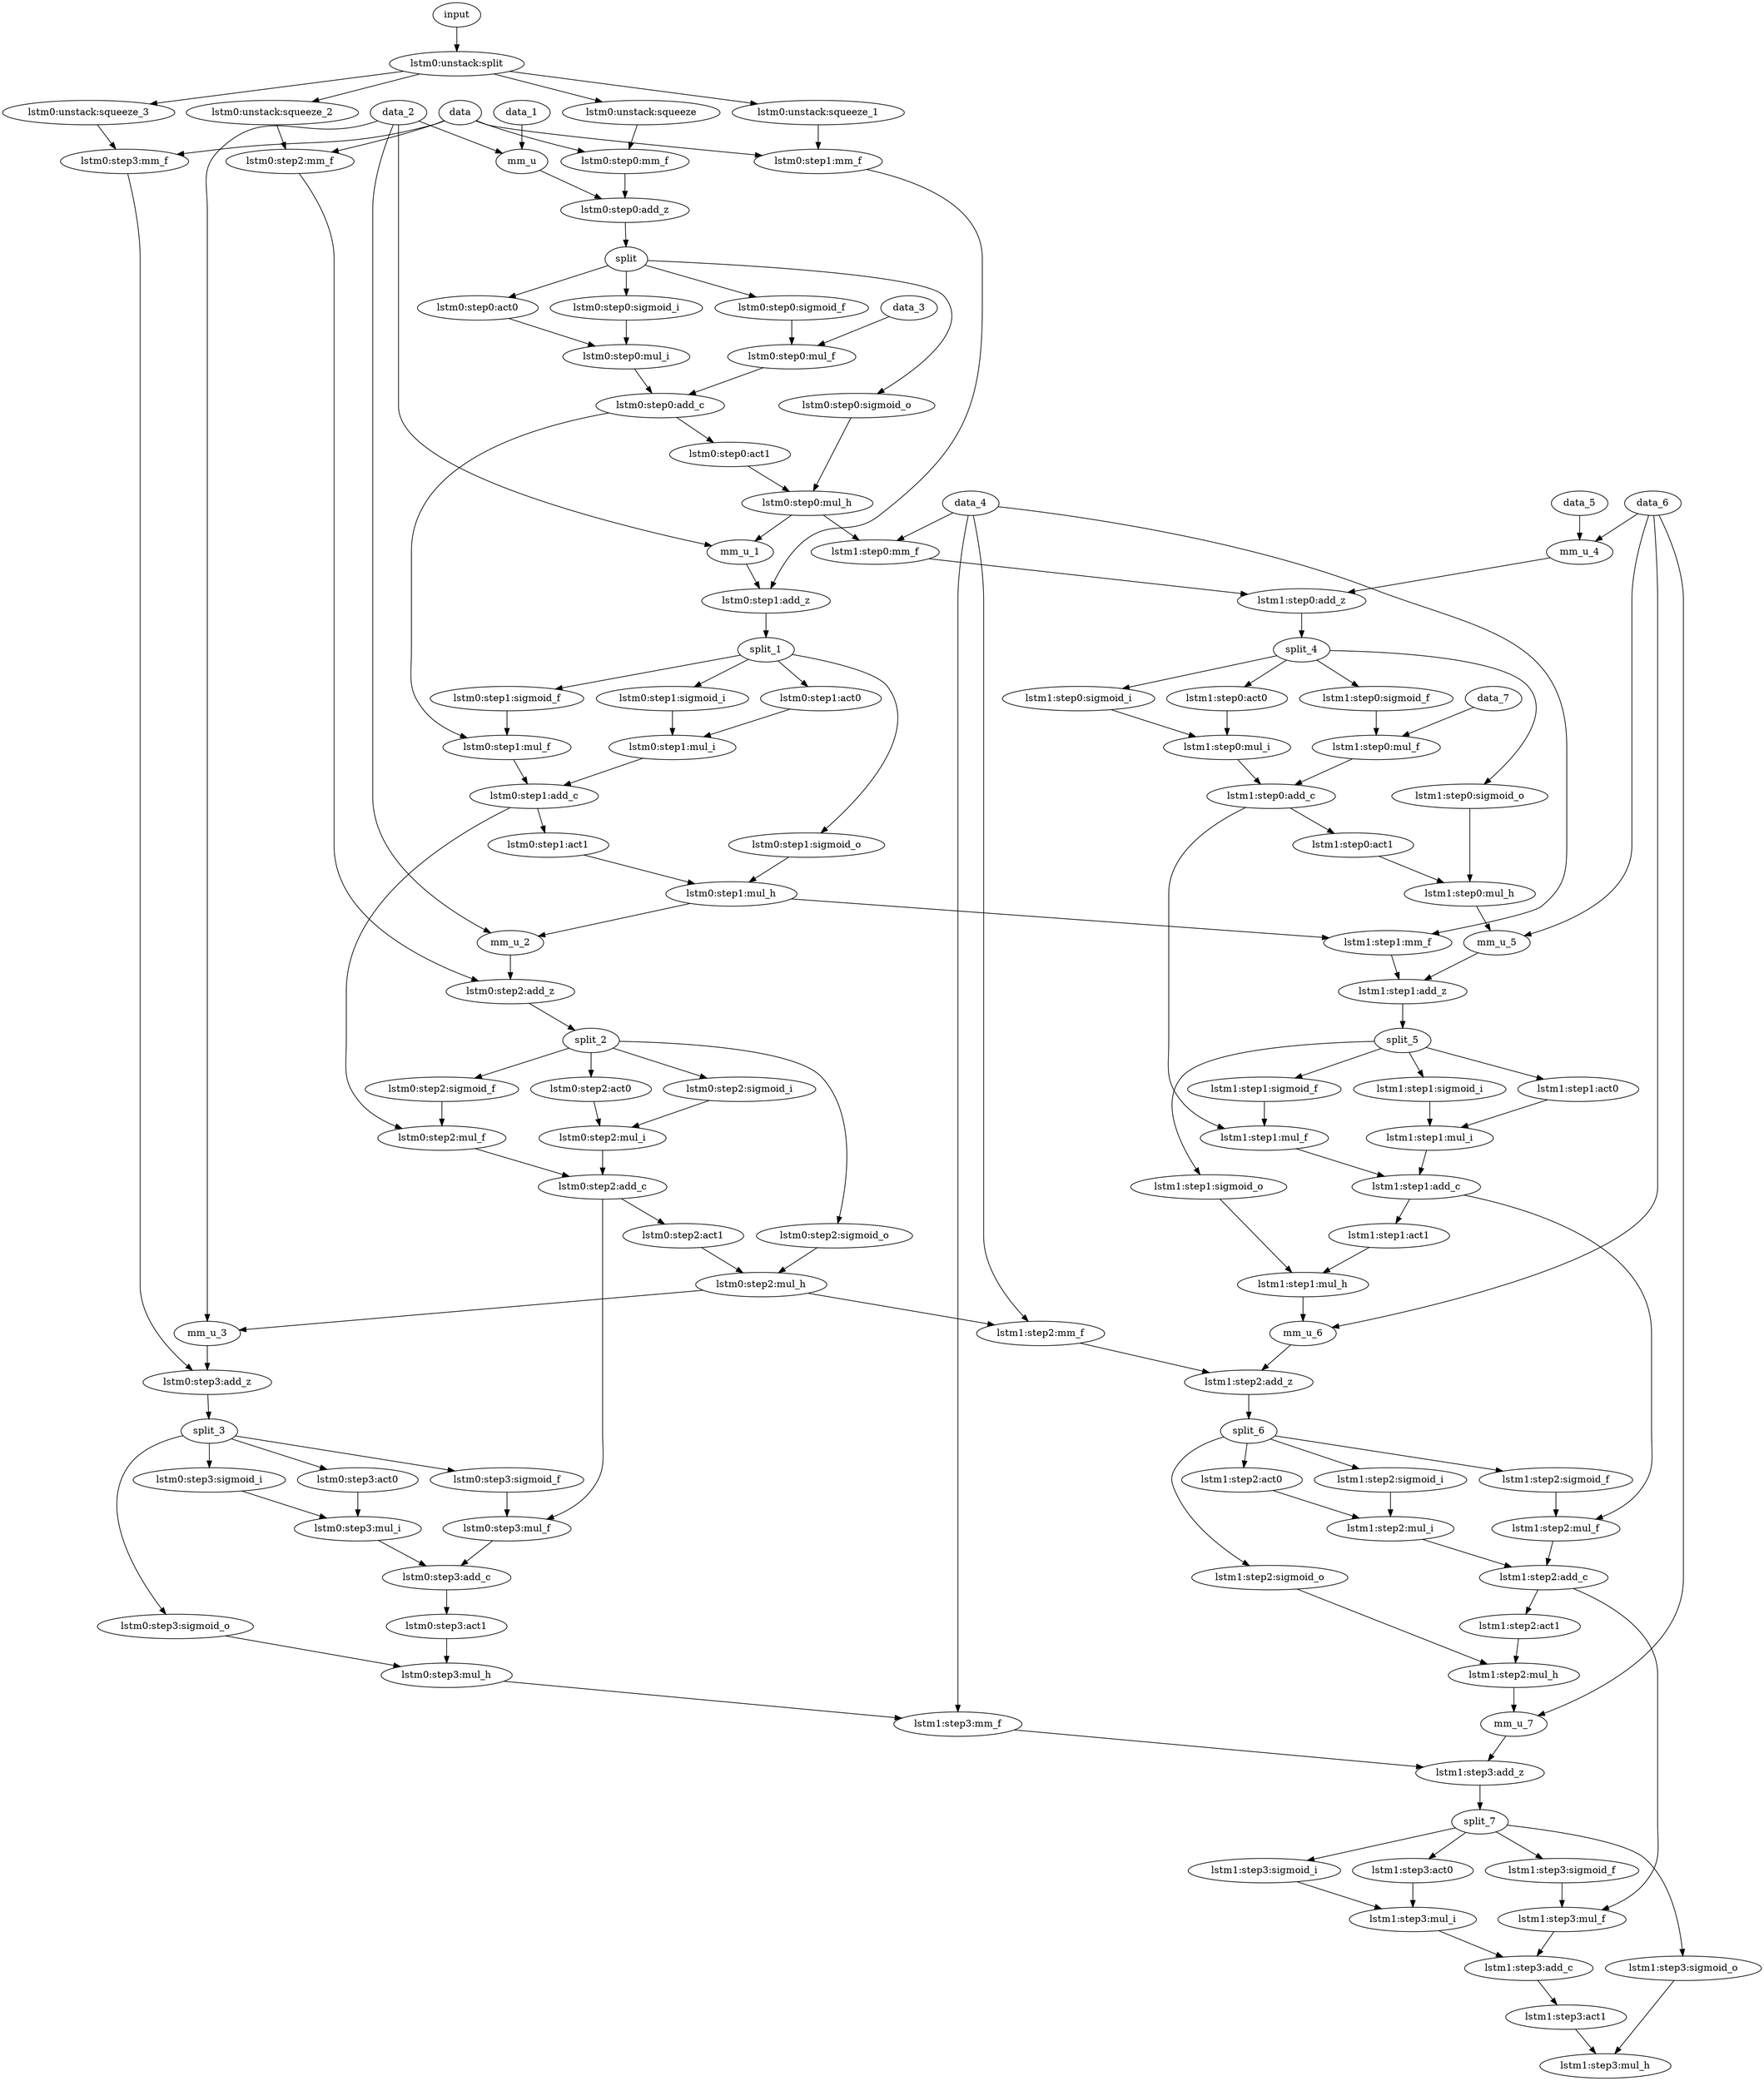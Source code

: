 digraph G {
0[label="input"];
1[label="lstm0:unstack:split"];
2[label="lstm0:unstack:squeeze"];
3[label="lstm0:unstack:squeeze_1"];
4[label="lstm0:unstack:squeeze_2"];
5[label="lstm0:unstack:squeeze_3"];
6[label="data"];
7[label="lstm0:step0:mm_f"];
8[label="data_1"];
9[label="data_2"];
10[label="mm_u"];
11[label="lstm0:step0:add_z"];
12[label="split"];
13[label="lstm0:step0:sigmoid_i"];
14[label="lstm0:step0:sigmoid_f"];
15[label="data_3"];
16[label="lstm0:step0:mul_f"];
17[label="lstm0:step0:act0"];
18[label="lstm0:step0:mul_i"];
19[label="lstm0:step0:add_c"];
20[label="lstm0:step0:sigmoid_o"];
21[label="lstm0:step0:act1"];
22[label="lstm0:step0:mul_h"];
23[label="lstm0:step1:mm_f"];
24[label="mm_u_1"];
25[label="lstm0:step1:add_z"];
26[label="split_1"];
27[label="lstm0:step1:sigmoid_i"];
28[label="lstm0:step1:sigmoid_f"];
29[label="lstm0:step1:mul_f"];
30[label="lstm0:step1:act0"];
31[label="lstm0:step1:mul_i"];
32[label="lstm0:step1:add_c"];
33[label="lstm0:step1:sigmoid_o"];
34[label="lstm0:step1:act1"];
35[label="lstm0:step1:mul_h"];
36[label="lstm0:step2:mm_f"];
37[label="mm_u_2"];
38[label="lstm0:step2:add_z"];
39[label="split_2"];
40[label="lstm0:step2:sigmoid_i"];
41[label="lstm0:step2:sigmoid_f"];
42[label="lstm0:step2:mul_f"];
43[label="lstm0:step2:act0"];
44[label="lstm0:step2:mul_i"];
45[label="lstm0:step2:add_c"];
46[label="lstm0:step2:sigmoid_o"];
47[label="lstm0:step2:act1"];
48[label="lstm0:step2:mul_h"];
49[label="lstm0:step3:mm_f"];
50[label="mm_u_3"];
51[label="lstm0:step3:add_z"];
52[label="split_3"];
53[label="lstm0:step3:sigmoid_i"];
54[label="lstm0:step3:sigmoid_f"];
55[label="lstm0:step3:mul_f"];
56[label="lstm0:step3:act0"];
57[label="lstm0:step3:mul_i"];
58[label="lstm0:step3:add_c"];
59[label="lstm0:step3:sigmoid_o"];
60[label="lstm0:step3:act1"];
61[label="lstm0:step3:mul_h"];
62[label="data_4"];
63[label="lstm1:step0:mm_f"];
64[label="data_5"];
65[label="data_6"];
66[label="mm_u_4"];
67[label="lstm1:step0:add_z"];
68[label="split_4"];
69[label="lstm1:step0:sigmoid_i"];
70[label="lstm1:step0:sigmoid_f"];
71[label="data_7"];
72[label="lstm1:step0:mul_f"];
73[label="lstm1:step0:act0"];
74[label="lstm1:step0:mul_i"];
75[label="lstm1:step0:add_c"];
76[label="lstm1:step0:sigmoid_o"];
77[label="lstm1:step0:act1"];
78[label="lstm1:step0:mul_h"];
79[label="lstm1:step1:mm_f"];
80[label="mm_u_5"];
81[label="lstm1:step1:add_z"];
82[label="split_5"];
83[label="lstm1:step1:sigmoid_i"];
84[label="lstm1:step1:sigmoid_f"];
85[label="lstm1:step1:mul_f"];
86[label="lstm1:step1:act0"];
87[label="lstm1:step1:mul_i"];
88[label="lstm1:step1:add_c"];
89[label="lstm1:step1:sigmoid_o"];
90[label="lstm1:step1:act1"];
91[label="lstm1:step1:mul_h"];
92[label="lstm1:step2:mm_f"];
93[label="mm_u_6"];
94[label="lstm1:step2:add_z"];
95[label="split_6"];
96[label="lstm1:step2:sigmoid_i"];
97[label="lstm1:step2:sigmoid_f"];
98[label="lstm1:step2:mul_f"];
99[label="lstm1:step2:act0"];
100[label="lstm1:step2:mul_i"];
101[label="lstm1:step2:add_c"];
102[label="lstm1:step2:sigmoid_o"];
103[label="lstm1:step2:act1"];
104[label="lstm1:step2:mul_h"];
105[label="lstm1:step3:mm_f"];
106[label="mm_u_7"];
107[label="lstm1:step3:add_z"];
108[label="split_7"];
109[label="lstm1:step3:sigmoid_i"];
110[label="lstm1:step3:sigmoid_f"];
111[label="lstm1:step3:mul_f"];
112[label="lstm1:step3:act0"];
113[label="lstm1:step3:mul_i"];
114[label="lstm1:step3:add_c"];
115[label="lstm1:step3:sigmoid_o"];
116[label="lstm1:step3:act1"];
117[label="lstm1:step3:mul_h"];
0->1 ;
1->2 ;
1->3 ;
1->4 ;
1->5 ;
2->7 ;
6->7 ;
8->10 ;
9->10 ;
7->11 ;
10->11 ;
11->12 ;
12->13 ;
12->14 ;
14->16 ;
15->16 ;
12->17 ;
13->18 ;
17->18 ;
16->19 ;
18->19 ;
12->20 ;
19->21 ;
20->22 ;
21->22 ;
3->23 ;
6->23 ;
22->24 ;
9->24 ;
23->25 ;
24->25 ;
25->26 ;
26->27 ;
26->28 ;
28->29 ;
19->29 ;
26->30 ;
27->31 ;
30->31 ;
29->32 ;
31->32 ;
26->33 ;
32->34 ;
33->35 ;
34->35 ;
4->36 ;
6->36 ;
35->37 ;
9->37 ;
36->38 ;
37->38 ;
38->39 ;
39->40 ;
39->41 ;
41->42 ;
32->42 ;
39->43 ;
40->44 ;
43->44 ;
42->45 ;
44->45 ;
39->46 ;
45->47 ;
46->48 ;
47->48 ;
5->49 ;
6->49 ;
48->50 ;
9->50 ;
49->51 ;
50->51 ;
51->52 ;
52->53 ;
52->54 ;
54->55 ;
45->55 ;
52->56 ;
53->57 ;
56->57 ;
55->58 ;
57->58 ;
52->59 ;
58->60 ;
59->61 ;
60->61 ;
22->63 ;
62->63 ;
64->66 ;
65->66 ;
63->67 ;
66->67 ;
67->68 ;
68->69 ;
68->70 ;
70->72 ;
71->72 ;
68->73 ;
69->74 ;
73->74 ;
72->75 ;
74->75 ;
68->76 ;
75->77 ;
76->78 ;
77->78 ;
35->79 ;
62->79 ;
78->80 ;
65->80 ;
79->81 ;
80->81 ;
81->82 ;
82->83 ;
82->84 ;
84->85 ;
75->85 ;
82->86 ;
83->87 ;
86->87 ;
85->88 ;
87->88 ;
82->89 ;
88->90 ;
89->91 ;
90->91 ;
48->92 ;
62->92 ;
91->93 ;
65->93 ;
92->94 ;
93->94 ;
94->95 ;
95->96 ;
95->97 ;
97->98 ;
88->98 ;
95->99 ;
96->100 ;
99->100 ;
98->101 ;
100->101 ;
95->102 ;
101->103 ;
102->104 ;
103->104 ;
61->105 ;
62->105 ;
104->106 ;
65->106 ;
105->107 ;
106->107 ;
107->108 ;
108->109 ;
108->110 ;
110->111 ;
101->111 ;
108->112 ;
109->113 ;
112->113 ;
111->114 ;
113->114 ;
108->115 ;
114->116 ;
115->117 ;
116->117 ;
}
